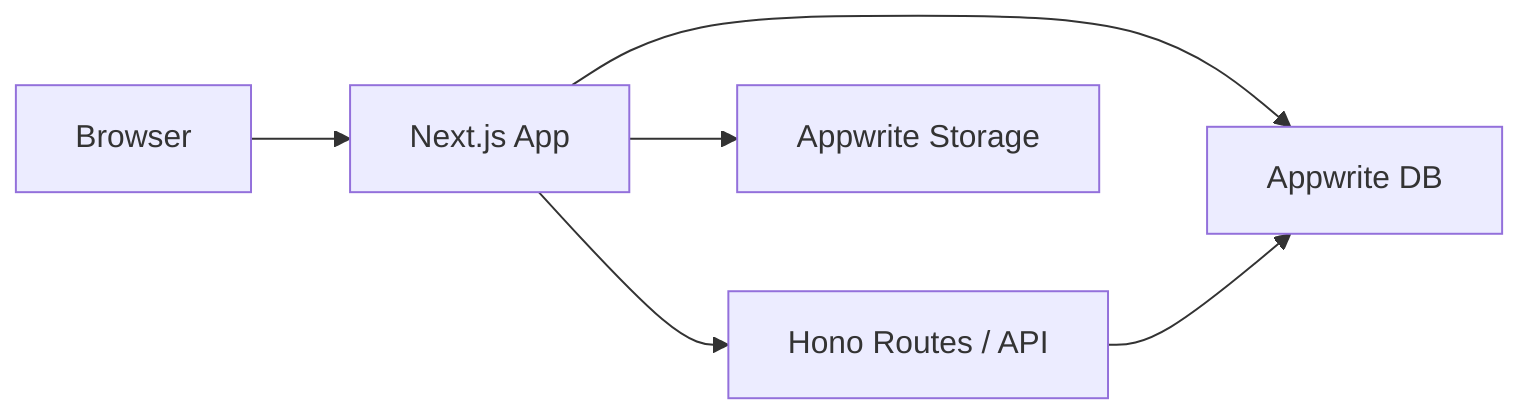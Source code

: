 flowchart LR
  Browser["Browser"] --> NextApp["Next.js App"]
  NextApp --> Hono["Hono Routes / API"]
  NextApp --> AppwriteDB["Appwrite DB"]
  NextApp --> AppwriteStorage["Appwrite Storage"]
  Hono --> AppwriteDB